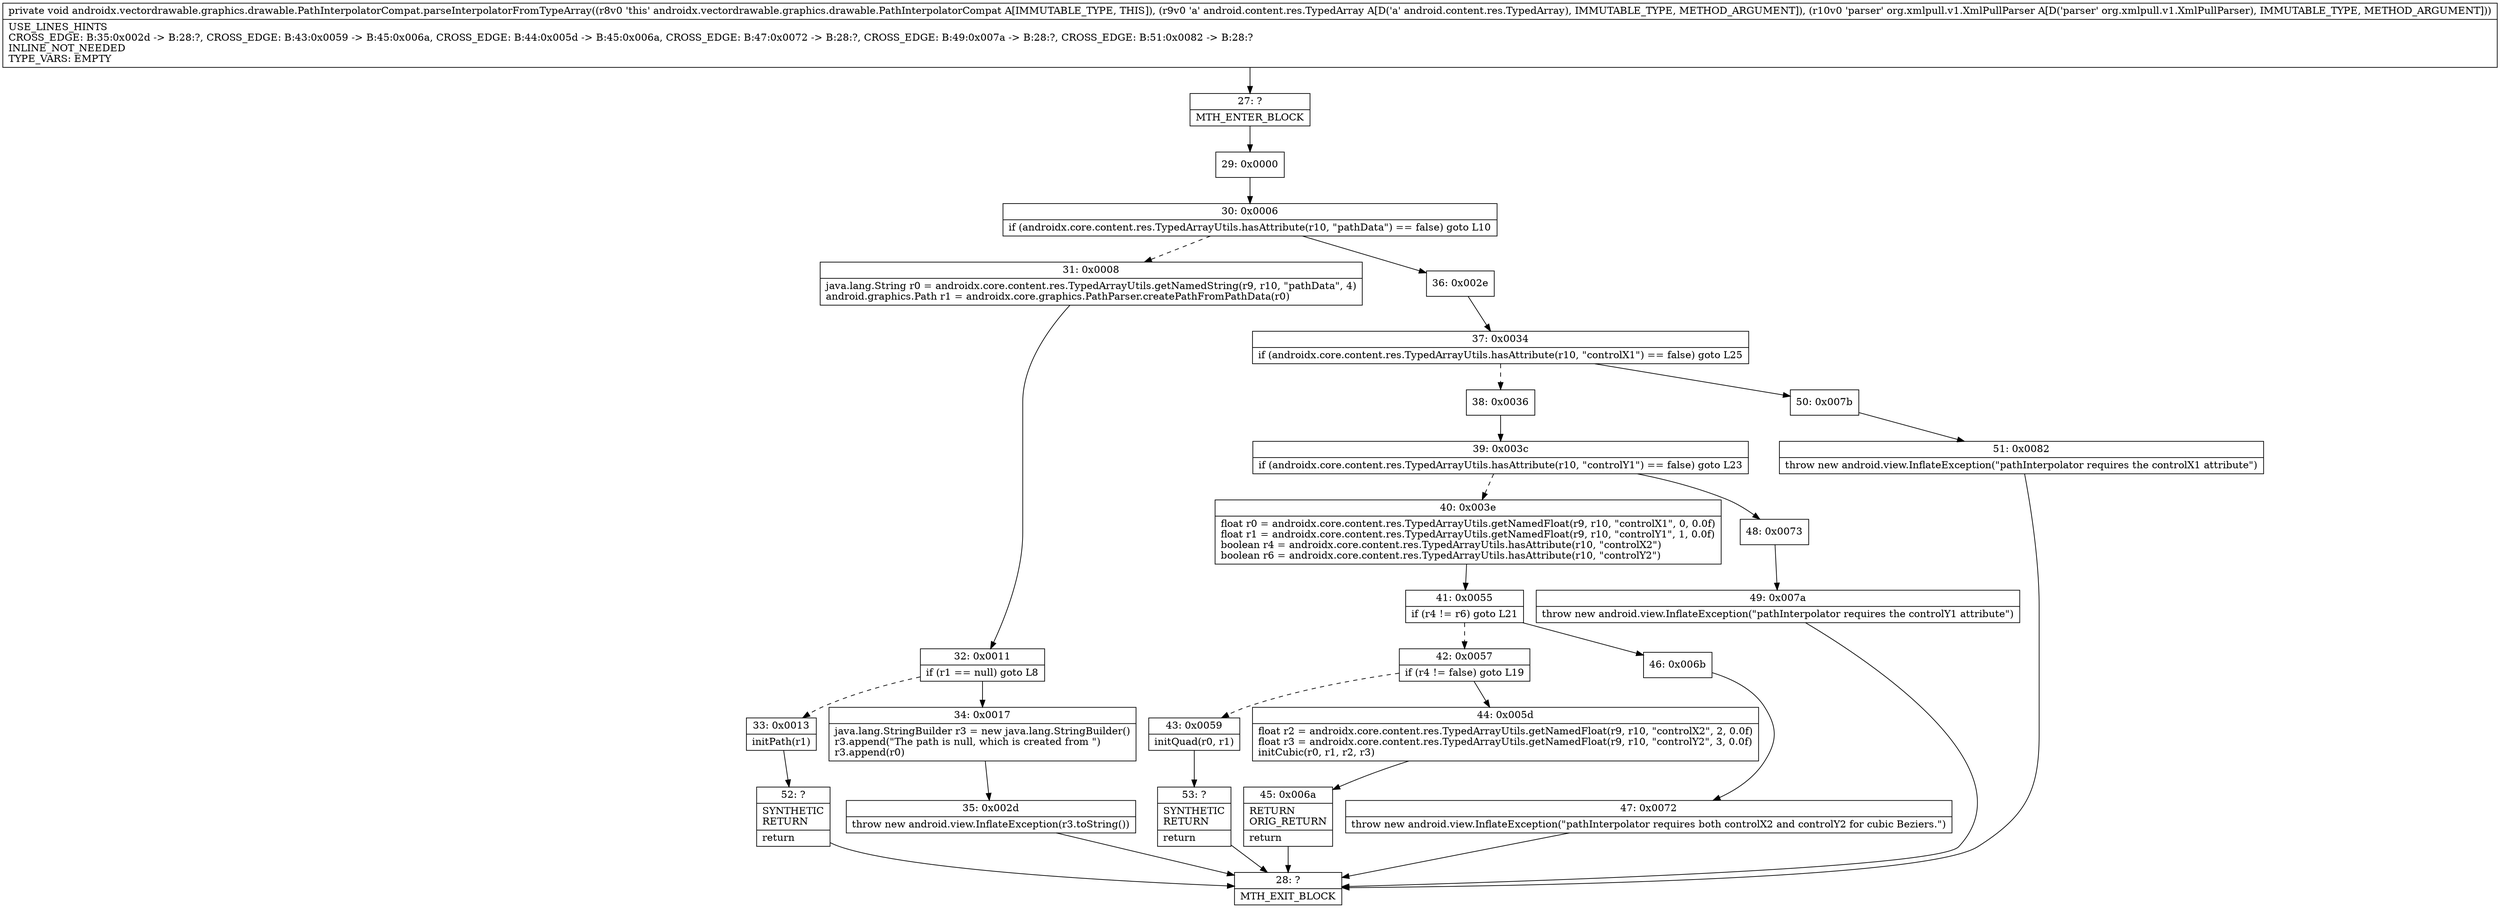 digraph "CFG forandroidx.vectordrawable.graphics.drawable.PathInterpolatorCompat.parseInterpolatorFromTypeArray(Landroid\/content\/res\/TypedArray;Lorg\/xmlpull\/v1\/XmlPullParser;)V" {
Node_27 [shape=record,label="{27\:\ ?|MTH_ENTER_BLOCK\l}"];
Node_29 [shape=record,label="{29\:\ 0x0000}"];
Node_30 [shape=record,label="{30\:\ 0x0006|if (androidx.core.content.res.TypedArrayUtils.hasAttribute(r10, \"pathData\") == false) goto L10\l}"];
Node_31 [shape=record,label="{31\:\ 0x0008|java.lang.String r0 = androidx.core.content.res.TypedArrayUtils.getNamedString(r9, r10, \"pathData\", 4)\landroid.graphics.Path r1 = androidx.core.graphics.PathParser.createPathFromPathData(r0)\l}"];
Node_32 [shape=record,label="{32\:\ 0x0011|if (r1 == null) goto L8\l}"];
Node_33 [shape=record,label="{33\:\ 0x0013|initPath(r1)\l}"];
Node_52 [shape=record,label="{52\:\ ?|SYNTHETIC\lRETURN\l|return\l}"];
Node_28 [shape=record,label="{28\:\ ?|MTH_EXIT_BLOCK\l}"];
Node_34 [shape=record,label="{34\:\ 0x0017|java.lang.StringBuilder r3 = new java.lang.StringBuilder()\lr3.append(\"The path is null, which is created from \")\lr3.append(r0)\l}"];
Node_35 [shape=record,label="{35\:\ 0x002d|throw new android.view.InflateException(r3.toString())\l}"];
Node_36 [shape=record,label="{36\:\ 0x002e}"];
Node_37 [shape=record,label="{37\:\ 0x0034|if (androidx.core.content.res.TypedArrayUtils.hasAttribute(r10, \"controlX1\") == false) goto L25\l}"];
Node_38 [shape=record,label="{38\:\ 0x0036}"];
Node_39 [shape=record,label="{39\:\ 0x003c|if (androidx.core.content.res.TypedArrayUtils.hasAttribute(r10, \"controlY1\") == false) goto L23\l}"];
Node_40 [shape=record,label="{40\:\ 0x003e|float r0 = androidx.core.content.res.TypedArrayUtils.getNamedFloat(r9, r10, \"controlX1\", 0, 0.0f)\lfloat r1 = androidx.core.content.res.TypedArrayUtils.getNamedFloat(r9, r10, \"controlY1\", 1, 0.0f)\lboolean r4 = androidx.core.content.res.TypedArrayUtils.hasAttribute(r10, \"controlX2\")\lboolean r6 = androidx.core.content.res.TypedArrayUtils.hasAttribute(r10, \"controlY2\")\l}"];
Node_41 [shape=record,label="{41\:\ 0x0055|if (r4 != r6) goto L21\l}"];
Node_42 [shape=record,label="{42\:\ 0x0057|if (r4 != false) goto L19\l}"];
Node_43 [shape=record,label="{43\:\ 0x0059|initQuad(r0, r1)\l}"];
Node_53 [shape=record,label="{53\:\ ?|SYNTHETIC\lRETURN\l|return\l}"];
Node_44 [shape=record,label="{44\:\ 0x005d|float r2 = androidx.core.content.res.TypedArrayUtils.getNamedFloat(r9, r10, \"controlX2\", 2, 0.0f)\lfloat r3 = androidx.core.content.res.TypedArrayUtils.getNamedFloat(r9, r10, \"controlY2\", 3, 0.0f)\linitCubic(r0, r1, r2, r3)\l}"];
Node_45 [shape=record,label="{45\:\ 0x006a|RETURN\lORIG_RETURN\l|return\l}"];
Node_46 [shape=record,label="{46\:\ 0x006b}"];
Node_47 [shape=record,label="{47\:\ 0x0072|throw new android.view.InflateException(\"pathInterpolator requires both controlX2 and controlY2 for cubic Beziers.\")\l}"];
Node_48 [shape=record,label="{48\:\ 0x0073}"];
Node_49 [shape=record,label="{49\:\ 0x007a|throw new android.view.InflateException(\"pathInterpolator requires the controlY1 attribute\")\l}"];
Node_50 [shape=record,label="{50\:\ 0x007b}"];
Node_51 [shape=record,label="{51\:\ 0x0082|throw new android.view.InflateException(\"pathInterpolator requires the controlX1 attribute\")\l}"];
MethodNode[shape=record,label="{private void androidx.vectordrawable.graphics.drawable.PathInterpolatorCompat.parseInterpolatorFromTypeArray((r8v0 'this' androidx.vectordrawable.graphics.drawable.PathInterpolatorCompat A[IMMUTABLE_TYPE, THIS]), (r9v0 'a' android.content.res.TypedArray A[D('a' android.content.res.TypedArray), IMMUTABLE_TYPE, METHOD_ARGUMENT]), (r10v0 'parser' org.xmlpull.v1.XmlPullParser A[D('parser' org.xmlpull.v1.XmlPullParser), IMMUTABLE_TYPE, METHOD_ARGUMENT]))  | USE_LINES_HINTS\lCROSS_EDGE: B:35:0x002d \-\> B:28:?, CROSS_EDGE: B:43:0x0059 \-\> B:45:0x006a, CROSS_EDGE: B:44:0x005d \-\> B:45:0x006a, CROSS_EDGE: B:47:0x0072 \-\> B:28:?, CROSS_EDGE: B:49:0x007a \-\> B:28:?, CROSS_EDGE: B:51:0x0082 \-\> B:28:?\lINLINE_NOT_NEEDED\lTYPE_VARS: EMPTY\l}"];
MethodNode -> Node_27;Node_27 -> Node_29;
Node_29 -> Node_30;
Node_30 -> Node_31[style=dashed];
Node_30 -> Node_36;
Node_31 -> Node_32;
Node_32 -> Node_33[style=dashed];
Node_32 -> Node_34;
Node_33 -> Node_52;
Node_52 -> Node_28;
Node_34 -> Node_35;
Node_35 -> Node_28;
Node_36 -> Node_37;
Node_37 -> Node_38[style=dashed];
Node_37 -> Node_50;
Node_38 -> Node_39;
Node_39 -> Node_40[style=dashed];
Node_39 -> Node_48;
Node_40 -> Node_41;
Node_41 -> Node_42[style=dashed];
Node_41 -> Node_46;
Node_42 -> Node_43[style=dashed];
Node_42 -> Node_44;
Node_43 -> Node_53;
Node_53 -> Node_28;
Node_44 -> Node_45;
Node_45 -> Node_28;
Node_46 -> Node_47;
Node_47 -> Node_28;
Node_48 -> Node_49;
Node_49 -> Node_28;
Node_50 -> Node_51;
Node_51 -> Node_28;
}

